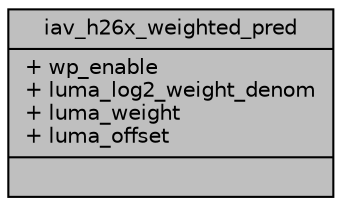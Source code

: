 digraph "iav_h26x_weighted_pred"
{
 // INTERACTIVE_SVG=YES
 // LATEX_PDF_SIZE
  bgcolor="transparent";
  edge [fontname="Helvetica",fontsize="10",labelfontname="Helvetica",labelfontsize="10"];
  node [fontname="Helvetica",fontsize="10",shape=record];
  Node1 [label="{iav_h26x_weighted_pred\n|+ wp_enable\l+ luma_log2_weight_denom\l+ luma_weight\l+ luma_offset\l|}",height=0.2,width=0.4,color="black", fillcolor="grey75", style="filled", fontcolor="black",tooltip=" "];
}

